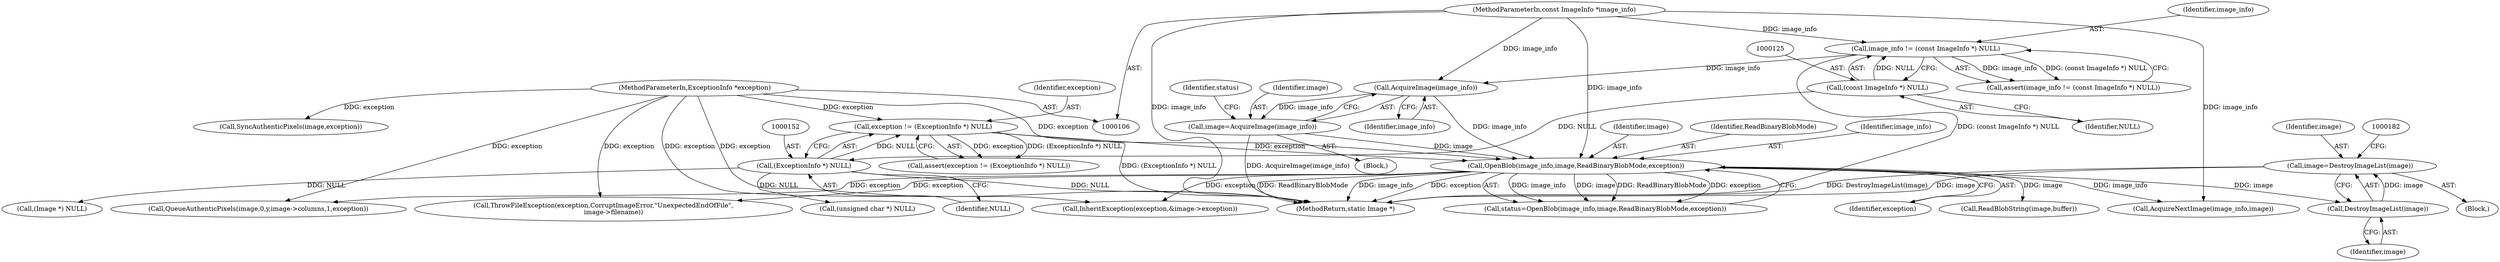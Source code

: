 digraph "0_ImageMagick_f6e9d0d9955e85bdd7540b251cd50d598dacc5e6_37@pointer" {
"1000176" [label="(Call,image=DestroyImageList(image))"];
"1000178" [label="(Call,DestroyImageList(image))"];
"1000166" [label="(Call,OpenBlob(image_info,image,ReadBinaryBlobMode,exception))"];
"1000162" [label="(Call,AcquireImage(image_info))"];
"1000122" [label="(Call,image_info != (const ImageInfo *) NULL)"];
"1000107" [label="(MethodParameterIn,const ImageInfo *image_info)"];
"1000124" [label="(Call,(const ImageInfo *) NULL)"];
"1000160" [label="(Call,image=AcquireImage(image_info))"];
"1000149" [label="(Call,exception != (ExceptionInfo *) NULL)"];
"1000108" [label="(MethodParameterIn,ExceptionInfo *exception)"];
"1000151" [label="(Call,(ExceptionInfo *) NULL)"];
"1000345" [label="(Call,QueueAuthenticPixels(image,0,y,image->columns,1,exception))"];
"1000160" [label="(Call,image=AcquireImage(image_info))"];
"1000121" [label="(Call,assert(image_info != (const ImageInfo *) NULL))"];
"1000153" [label="(Identifier,NULL)"];
"1000126" [label="(Identifier,NULL)"];
"1000151" [label="(Call,(ExceptionInfo *) NULL)"];
"1000496" [label="(Call,AcquireNextImage(image_info,image))"];
"1000179" [label="(Identifier,image)"];
"1000124" [label="(Call,(const ImageInfo *) NULL)"];
"1000148" [label="(Call,assert(exception != (ExceptionInfo *) NULL))"];
"1000107" [label="(MethodParameterIn,const ImageInfo *image_info)"];
"1000442" [label="(Call,ThrowFileException(exception,CorruptImageError,\"UnexpectedEndOfFile\",\n          image->filename))"];
"1000178" [label="(Call,DestroyImageList(image))"];
"1000177" [label="(Identifier,image)"];
"1000164" [label="(Call,status=OpenBlob(image_info,image,ReadBinaryBlobMode,exception))"];
"1000168" [label="(Identifier,image)"];
"1000162" [label="(Call,AcquireImage(image_info))"];
"1000266" [label="(Call,InheritException(exception,&image->exception))"];
"1000543" [label="(MethodReturn,static Image *)"];
"1000169" [label="(Identifier,ReadBinaryBlobMode)"];
"1000122" [label="(Call,image_info != (const ImageInfo *) NULL)"];
"1000175" [label="(Block,)"];
"1000176" [label="(Call,image=DestroyImageList(image))"];
"1000161" [label="(Identifier,image)"];
"1000150" [label="(Identifier,exception)"];
"1000181" [label="(Call,(Image *) NULL)"];
"1000149" [label="(Call,exception != (ExceptionInfo *) NULL)"];
"1000163" [label="(Identifier,image_info)"];
"1000109" [label="(Block,)"];
"1000108" [label="(MethodParameterIn,ExceptionInfo *exception)"];
"1000166" [label="(Call,OpenBlob(image_info,image,ReadBinaryBlobMode,exception))"];
"1000123" [label="(Identifier,image_info)"];
"1000165" [label="(Identifier,status)"];
"1000170" [label="(Identifier,exception)"];
"1000186" [label="(Call,ReadBlobString(image,buffer))"];
"1000293" [label="(Call,(unsigned char *) NULL)"];
"1000167" [label="(Identifier,image_info)"];
"1000400" [label="(Call,SyncAuthenticPixels(image,exception))"];
"1000176" -> "1000175"  [label="AST: "];
"1000176" -> "1000178"  [label="CFG: "];
"1000177" -> "1000176"  [label="AST: "];
"1000178" -> "1000176"  [label="AST: "];
"1000182" -> "1000176"  [label="CFG: "];
"1000176" -> "1000543"  [label="DDG: DestroyImageList(image)"];
"1000176" -> "1000543"  [label="DDG: image"];
"1000178" -> "1000176"  [label="DDG: image"];
"1000178" -> "1000179"  [label="CFG: "];
"1000179" -> "1000178"  [label="AST: "];
"1000166" -> "1000178"  [label="DDG: image"];
"1000166" -> "1000164"  [label="AST: "];
"1000166" -> "1000170"  [label="CFG: "];
"1000167" -> "1000166"  [label="AST: "];
"1000168" -> "1000166"  [label="AST: "];
"1000169" -> "1000166"  [label="AST: "];
"1000170" -> "1000166"  [label="AST: "];
"1000164" -> "1000166"  [label="CFG: "];
"1000166" -> "1000543"  [label="DDG: ReadBinaryBlobMode"];
"1000166" -> "1000543"  [label="DDG: image_info"];
"1000166" -> "1000543"  [label="DDG: exception"];
"1000166" -> "1000164"  [label="DDG: image_info"];
"1000166" -> "1000164"  [label="DDG: image"];
"1000166" -> "1000164"  [label="DDG: ReadBinaryBlobMode"];
"1000166" -> "1000164"  [label="DDG: exception"];
"1000162" -> "1000166"  [label="DDG: image_info"];
"1000107" -> "1000166"  [label="DDG: image_info"];
"1000160" -> "1000166"  [label="DDG: image"];
"1000149" -> "1000166"  [label="DDG: exception"];
"1000108" -> "1000166"  [label="DDG: exception"];
"1000166" -> "1000186"  [label="DDG: image"];
"1000166" -> "1000266"  [label="DDG: exception"];
"1000166" -> "1000345"  [label="DDG: exception"];
"1000166" -> "1000442"  [label="DDG: exception"];
"1000166" -> "1000496"  [label="DDG: image_info"];
"1000162" -> "1000160"  [label="AST: "];
"1000162" -> "1000163"  [label="CFG: "];
"1000163" -> "1000162"  [label="AST: "];
"1000160" -> "1000162"  [label="CFG: "];
"1000162" -> "1000160"  [label="DDG: image_info"];
"1000122" -> "1000162"  [label="DDG: image_info"];
"1000107" -> "1000162"  [label="DDG: image_info"];
"1000122" -> "1000121"  [label="AST: "];
"1000122" -> "1000124"  [label="CFG: "];
"1000123" -> "1000122"  [label="AST: "];
"1000124" -> "1000122"  [label="AST: "];
"1000121" -> "1000122"  [label="CFG: "];
"1000122" -> "1000543"  [label="DDG: (const ImageInfo *) NULL"];
"1000122" -> "1000121"  [label="DDG: image_info"];
"1000122" -> "1000121"  [label="DDG: (const ImageInfo *) NULL"];
"1000107" -> "1000122"  [label="DDG: image_info"];
"1000124" -> "1000122"  [label="DDG: NULL"];
"1000107" -> "1000106"  [label="AST: "];
"1000107" -> "1000543"  [label="DDG: image_info"];
"1000107" -> "1000496"  [label="DDG: image_info"];
"1000124" -> "1000126"  [label="CFG: "];
"1000125" -> "1000124"  [label="AST: "];
"1000126" -> "1000124"  [label="AST: "];
"1000124" -> "1000151"  [label="DDG: NULL"];
"1000160" -> "1000109"  [label="AST: "];
"1000161" -> "1000160"  [label="AST: "];
"1000165" -> "1000160"  [label="CFG: "];
"1000160" -> "1000543"  [label="DDG: AcquireImage(image_info)"];
"1000149" -> "1000148"  [label="AST: "];
"1000149" -> "1000151"  [label="CFG: "];
"1000150" -> "1000149"  [label="AST: "];
"1000151" -> "1000149"  [label="AST: "];
"1000148" -> "1000149"  [label="CFG: "];
"1000149" -> "1000543"  [label="DDG: (ExceptionInfo *) NULL"];
"1000149" -> "1000148"  [label="DDG: exception"];
"1000149" -> "1000148"  [label="DDG: (ExceptionInfo *) NULL"];
"1000108" -> "1000149"  [label="DDG: exception"];
"1000151" -> "1000149"  [label="DDG: NULL"];
"1000108" -> "1000106"  [label="AST: "];
"1000108" -> "1000543"  [label="DDG: exception"];
"1000108" -> "1000266"  [label="DDG: exception"];
"1000108" -> "1000345"  [label="DDG: exception"];
"1000108" -> "1000400"  [label="DDG: exception"];
"1000108" -> "1000442"  [label="DDG: exception"];
"1000151" -> "1000153"  [label="CFG: "];
"1000152" -> "1000151"  [label="AST: "];
"1000153" -> "1000151"  [label="AST: "];
"1000151" -> "1000543"  [label="DDG: NULL"];
"1000151" -> "1000181"  [label="DDG: NULL"];
"1000151" -> "1000293"  [label="DDG: NULL"];
}
